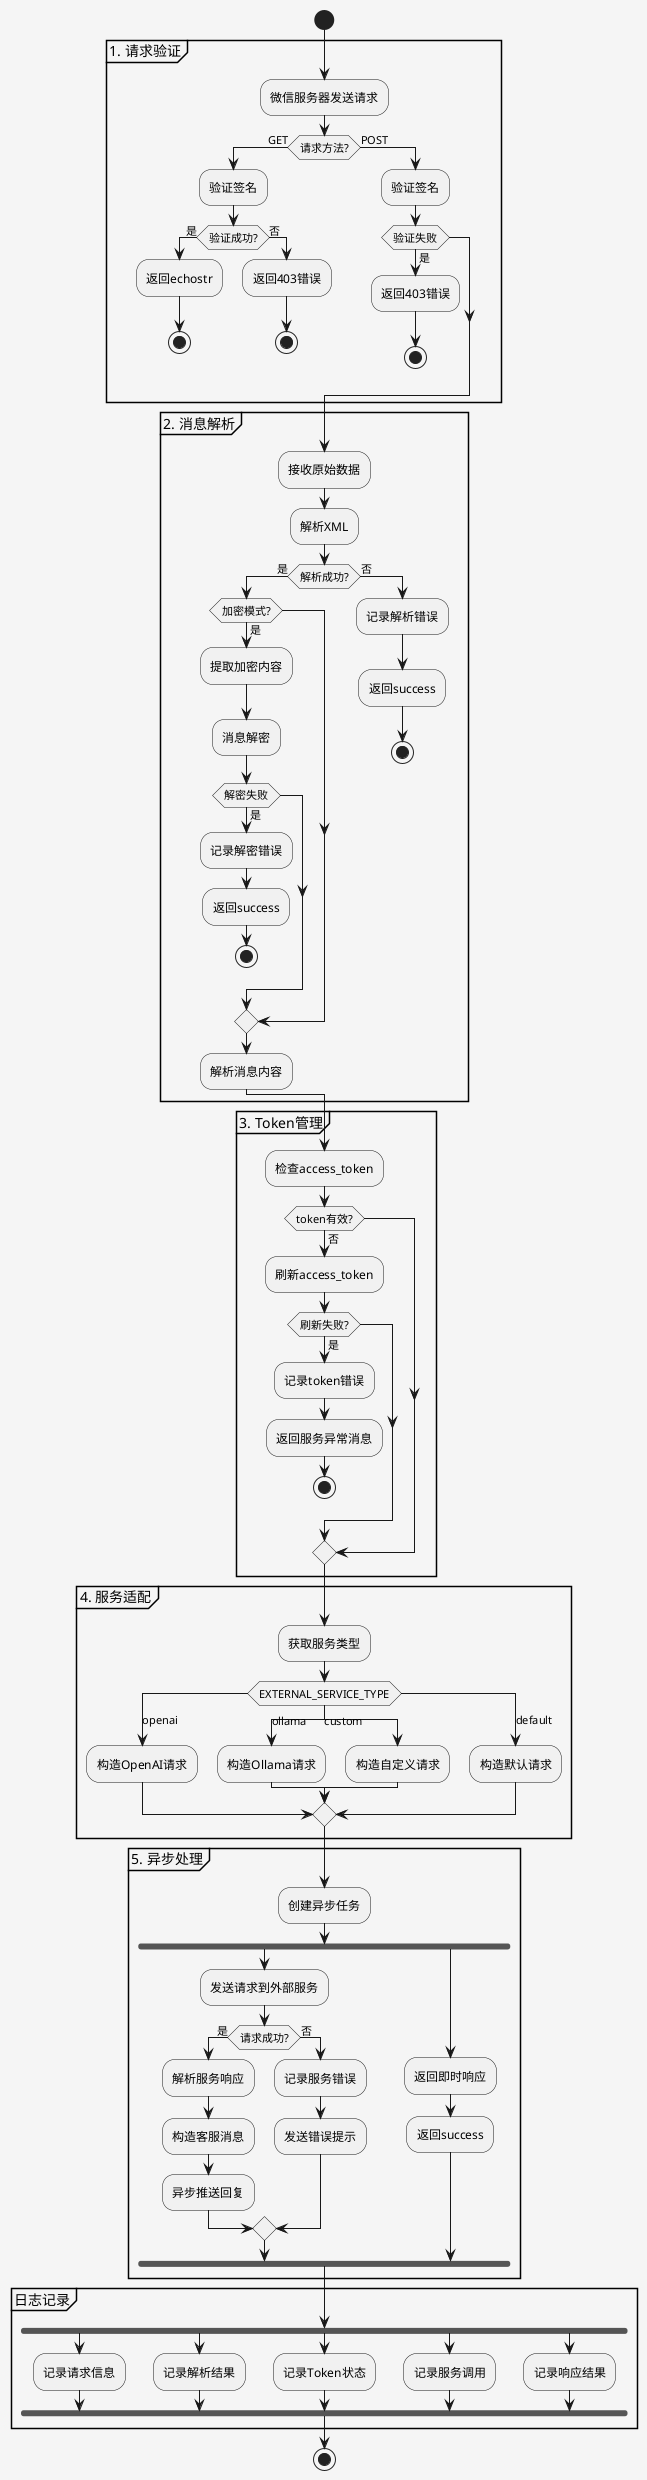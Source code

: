 @startuml progress
!pragma layout smetana
skinparam backgroundColor #F5F5F5

start

partition "1. 请求验证" {
    :微信服务器发送请求;
    if (请求方法?) then (GET)
        :验证签名;
        if (验证成功?) then (是)
            :返回echostr;
            stop
        else (否)
            :返回403错误;
            stop
        endif
    else (POST)
        :验证签名;
        if (验证失败) then (是)
            :返回403错误;
            stop
        endif
    endif
}

partition "2. 消息解析" {
    :接收原始数据;
    :解析XML;
    if (解析成功?) then (是)
        if (加密模式?) then (是)
            :提取加密内容;
            :消息解密;
            if (解密失败) then (是)
                :记录解密错误;
                :返回success;
                stop
            endif
        endif
        :解析消息内容;
    else (否)
        :记录解析错误;
        :返回success;
        stop
    endif
}

partition "3. Token管理" {
    :检查access_token;
    if (token有效?) then (否)
        :刷新access_token;
        if (刷新失败?) then (是)
            :记录token错误;
            :返回服务异常消息;
            stop
        endif
    endif
}

partition "4. 服务适配" {
    :获取服务类型;
    switch (EXTERNAL_SERVICE_TYPE)
    case (openai)
        :构造OpenAI请求;
    case (ollama)
        :构造Ollama请求;
    case (custom)
        :构造自定义请求;
    case (default)
        :构造默认请求;
    endswitch
}

partition "5. 异步处理" {
    :创建异步任务;
    fork
        :发送请求到外部服务;
        if (请求成功?) then (是)
            :解析服务响应;
            :构造客服消息;
            :异步推送回复;
        else (否)
            :记录服务错误;
            :发送错误提示;
        endif
    fork again
        :返回即时响应;
        :返回success;
    end fork
}

partition "日志记录" {
    fork
        :记录请求信息;
    fork again
        :记录解析结果;
    fork again
        :记录Token状态;
    fork again
        :记录服务调用;
    fork again
        :记录响应结果;
    end fork
}

stop

@enduml